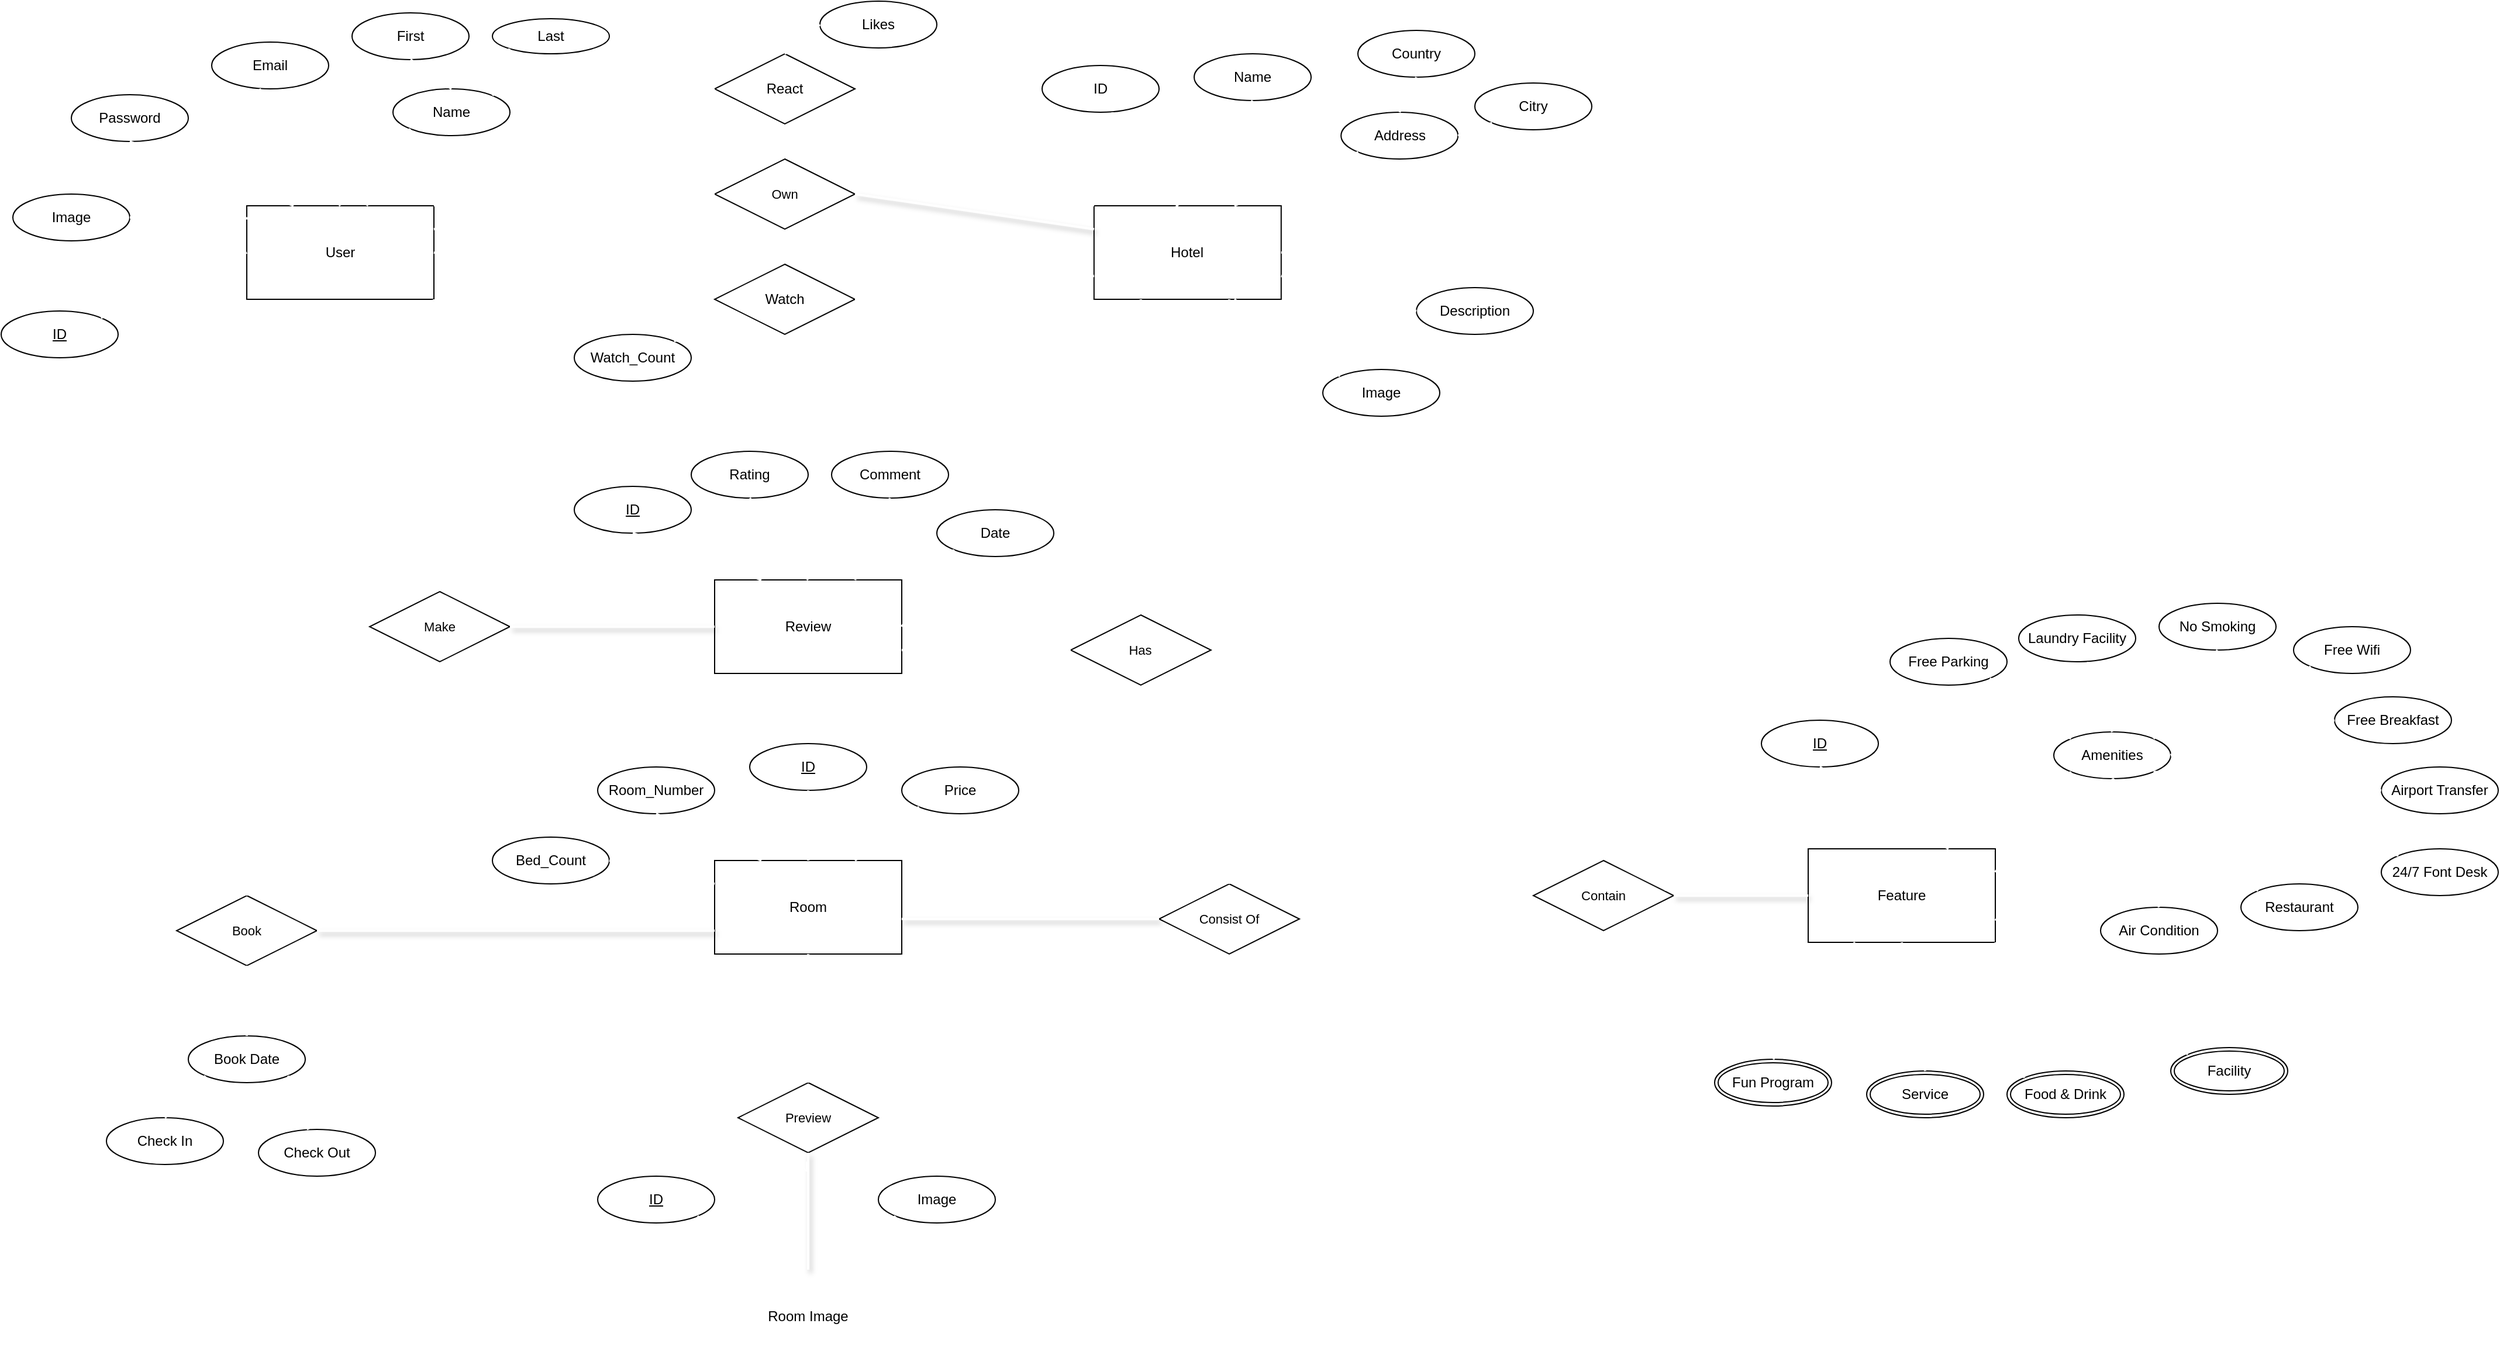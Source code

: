 <mxfile>
    <diagram id="A1F0wB1QJIUUF9iCLyjX" name="Page-1">
        <mxGraphModel dx="2046" dy="571" grid="1" gridSize="10" guides="1" tooltips="1" connect="1" arrows="1" fold="1" page="1" pageScale="1" pageWidth="850" pageHeight="1100" background="none" math="0" shadow="0">
            <root>
                <mxCell id="0"/>
                <mxCell id="1" parent="0"/>
                <mxCell id="2" value="User" style="whiteSpace=wrap;html=1;align=center;" parent="1" vertex="1">
                    <mxGeometry x="200" y="180" width="160" height="80" as="geometry"/>
                </mxCell>
                <mxCell id="3" value="Name" style="ellipse;whiteSpace=wrap;html=1;align=center;" parent="1" vertex="1">
                    <mxGeometry x="325" y="80" width="100" height="40" as="geometry"/>
                </mxCell>
                <mxCell id="4" value="ID" style="ellipse;whiteSpace=wrap;html=1;align=center;fontStyle=4;" parent="1" vertex="1">
                    <mxGeometry x="-10" y="270" width="100" height="40" as="geometry"/>
                </mxCell>
                <mxCell id="8" value="" style="endArrow=none;html=1;rounded=0;entryX=0;entryY=1;entryDx=0;entryDy=0;fillColor=#eeeeee;strokeColor=#FFFFFF;strokeWidth=2;" parent="1" source="2" target="3" edge="1">
                    <mxGeometry relative="1" as="geometry">
                        <mxPoint x="230" y="120" as="sourcePoint"/>
                        <mxPoint x="413.623" y="88.897" as="targetPoint"/>
                    </mxGeometry>
                </mxCell>
                <mxCell id="9" value="First" style="ellipse;whiteSpace=wrap;html=1;align=center;" parent="1" vertex="1">
                    <mxGeometry x="290" y="15" width="100" height="40" as="geometry"/>
                </mxCell>
                <mxCell id="10" value="Last" style="ellipse;whiteSpace=wrap;html=1;align=center;" parent="1" vertex="1">
                    <mxGeometry x="410" y="20" width="100" height="30" as="geometry"/>
                </mxCell>
                <mxCell id="11" value="" style="endArrow=none;html=1;rounded=0;exitX=0.5;exitY=0;exitDx=0;exitDy=0;entryX=0.5;entryY=1;entryDx=0;entryDy=0;strokeColor=#FFFFFF;strokeWidth=2;" parent="1" source="3" target="9" edge="1">
                    <mxGeometry relative="1" as="geometry">
                        <mxPoint x="520" y="140" as="sourcePoint"/>
                        <mxPoint x="428.32" y="49.721" as="targetPoint"/>
                    </mxGeometry>
                </mxCell>
                <mxCell id="12" value="" style="endArrow=none;html=1;rounded=0;exitX=1;exitY=0;exitDx=0;exitDy=0;entryX=0;entryY=1;entryDx=0;entryDy=0;strokeColor=#FFFFFF;strokeWidth=2;" parent="1" source="3" target="10" edge="1">
                    <mxGeometry relative="1" as="geometry">
                        <mxPoint x="520" y="200" as="sourcePoint"/>
                        <mxPoint x="680" y="200" as="targetPoint"/>
                    </mxGeometry>
                </mxCell>
                <mxCell id="13" value="Email" style="ellipse;whiteSpace=wrap;html=1;align=center;" parent="1" vertex="1">
                    <mxGeometry x="170" y="40" width="100" height="40" as="geometry"/>
                </mxCell>
                <mxCell id="15" value="" style="endArrow=none;html=1;rounded=0;exitX=0.408;exitY=1;exitDx=0;exitDy=0;exitPerimeter=0;entryX=0.5;entryY=0;entryDx=0;entryDy=0;fillColor=#f9f7ed;strokeColor=#FFFFFF;strokeWidth=2;" parent="1" source="13" target="2" edge="1">
                    <mxGeometry relative="1" as="geometry">
                        <mxPoint x="260" y="100" as="sourcePoint"/>
                        <mxPoint x="420" y="100" as="targetPoint"/>
                    </mxGeometry>
                </mxCell>
                <mxCell id="16" value="Password" style="ellipse;whiteSpace=wrap;html=1;align=center;" parent="1" vertex="1">
                    <mxGeometry x="50" y="85" width="100" height="40" as="geometry"/>
                </mxCell>
                <mxCell id="17" value="" style="endArrow=none;html=1;rounded=0;exitX=0.5;exitY=1;exitDx=0;exitDy=0;entryX=0.25;entryY=0;entryDx=0;entryDy=0;fillColor=#f9f7ed;strokeColor=#FFFFFF;strokeWidth=2;" parent="1" source="16" target="2" edge="1">
                    <mxGeometry relative="1" as="geometry">
                        <mxPoint x="120" y="120" as="sourcePoint"/>
                        <mxPoint x="280" y="120" as="targetPoint"/>
                    </mxGeometry>
                </mxCell>
                <mxCell id="20" value="Image" style="ellipse;whiteSpace=wrap;html=1;align=center;" parent="1" vertex="1">
                    <mxGeometry y="170" width="100" height="40" as="geometry"/>
                </mxCell>
                <mxCell id="21" value="" style="endArrow=none;html=1;rounded=0;exitX=1;exitY=0.5;exitDx=0;exitDy=0;entryX=0.003;entryY=0.135;entryDx=0;entryDy=0;entryPerimeter=0;strokeWidth=2;fillColor=#f9f7ed;strokeColor=#FFFFFF;" parent="1" source="20" target="2" edge="1">
                    <mxGeometry relative="1" as="geometry">
                        <mxPoint x="50" y="180" as="sourcePoint"/>
                        <mxPoint x="210" y="180" as="targetPoint"/>
                    </mxGeometry>
                </mxCell>
                <mxCell id="23" value="Hotel" style="whiteSpace=wrap;html=1;align=center;" parent="1" vertex="1">
                    <mxGeometry x="924.4" y="180" width="160" height="80" as="geometry"/>
                </mxCell>
                <mxCell id="24" value="ID" style="ellipse;whiteSpace=wrap;html=1;align=center;" parent="1" vertex="1">
                    <mxGeometry x="880" y="60" width="100" height="40" as="geometry"/>
                </mxCell>
                <mxCell id="25" value="Name" style="ellipse;whiteSpace=wrap;html=1;align=center;" parent="1" vertex="1">
                    <mxGeometry x="1010.0" y="50" width="100" height="40" as="geometry"/>
                </mxCell>
                <mxCell id="26" value="Address" style="ellipse;whiteSpace=wrap;html=1;align=center;" parent="1" vertex="1">
                    <mxGeometry x="1135.6" y="100" width="100" height="40" as="geometry"/>
                </mxCell>
                <mxCell id="27" value="Likes" style="ellipse;whiteSpace=wrap;html=1;align=center;" parent="1" vertex="1">
                    <mxGeometry x="690.0" y="5" width="100" height="40" as="geometry"/>
                </mxCell>
                <mxCell id="28" value="Description" style="ellipse;whiteSpace=wrap;html=1;align=center;" parent="1" vertex="1">
                    <mxGeometry x="1200" y="250" width="100" height="40" as="geometry"/>
                </mxCell>
                <mxCell id="29" value="Image" style="ellipse;whiteSpace=wrap;html=1;align=center;" parent="1" vertex="1">
                    <mxGeometry x="1120" y="320" width="100" height="40" as="geometry"/>
                </mxCell>
                <mxCell id="37" value="Country" style="ellipse;whiteSpace=wrap;html=1;align=center;" parent="1" vertex="1">
                    <mxGeometry x="1150" y="30" width="100" height="40" as="geometry"/>
                </mxCell>
                <mxCell id="38" value="Citry" style="ellipse;whiteSpace=wrap;html=1;align=center;" parent="1" vertex="1">
                    <mxGeometry x="1250" y="75" width="100" height="40" as="geometry"/>
                </mxCell>
                <mxCell id="41" value="" style="endArrow=none;html=1;rounded=0;shadow=0;labelBackgroundColor=default;strokeColor=#FFFFFF;fontFamily=Helvetica;fontSize=11;fontColor=default;shape=connector;entryX=0.18;entryY=-0.01;entryDx=0;entryDy=0;entryPerimeter=0;exitX=0.6;exitY=1;exitDx=0;exitDy=0;exitPerimeter=0;strokeWidth=2;" parent="1" source="24" target="23" edge="1">
                    <mxGeometry relative="1" as="geometry">
                        <mxPoint x="890" y="50" as="sourcePoint"/>
                        <mxPoint x="894.4" y="110" as="targetPoint"/>
                    </mxGeometry>
                </mxCell>
                <mxCell id="43" value="" style="endArrow=none;html=1;rounded=0;shadow=0;labelBackgroundColor=default;strokeColor=#FFFFFF;fontFamily=Helvetica;fontSize=11;fontColor=default;shape=connector;entryX=0.44;entryY=0.01;entryDx=0;entryDy=0;entryPerimeter=0;exitX=0.5;exitY=1;exitDx=0;exitDy=0;strokeWidth=2;" parent="1" source="25" target="23" edge="1">
                    <mxGeometry relative="1" as="geometry">
                        <mxPoint x="900.0" y="50" as="sourcePoint"/>
                        <mxPoint x="963.2" y="189.2" as="targetPoint"/>
                    </mxGeometry>
                </mxCell>
                <mxCell id="47" value="" style="endArrow=none;html=1;rounded=0;shadow=0;labelBackgroundColor=default;strokeColor=#FFFFFF;fontFamily=Helvetica;fontSize=11;fontColor=default;shape=connector;entryX=0;entryY=1;entryDx=0;entryDy=0;exitX=0.75;exitY=0;exitDx=0;exitDy=0;strokeWidth=2;" parent="1" source="23" target="26" edge="1">
                    <mxGeometry relative="1" as="geometry">
                        <mxPoint x="1084.4" y="110" as="sourcePoint"/>
                        <mxPoint x="1244.4" y="110" as="targetPoint"/>
                    </mxGeometry>
                </mxCell>
                <mxCell id="50" value="" style="endArrow=none;html=1;rounded=0;shadow=0;labelBackgroundColor=default;strokeColor=#FFFFFF;fontFamily=Helvetica;fontSize=11;fontColor=default;shape=connector;exitX=1;exitY=0.75;exitDx=0;exitDy=0;entryX=0;entryY=0.5;entryDx=0;entryDy=0;strokeWidth=2;" parent="1" source="23" target="28" edge="1">
                    <mxGeometry relative="1" as="geometry">
                        <mxPoint x="1134.4" y="260" as="sourcePoint"/>
                        <mxPoint x="1294.4" y="260" as="targetPoint"/>
                    </mxGeometry>
                </mxCell>
                <mxCell id="51" value="" style="endArrow=none;html=1;rounded=0;shadow=0;labelBackgroundColor=default;strokeColor=#FFFFFF;fontFamily=Helvetica;fontSize=11;fontColor=default;shape=connector;exitX=0.75;exitY=1;exitDx=0;exitDy=0;entryX=0;entryY=0;entryDx=0;entryDy=0;strokeWidth=2;" parent="1" source="23" target="29" edge="1">
                    <mxGeometry relative="1" as="geometry">
                        <mxPoint x="1024.4" y="330" as="sourcePoint"/>
                        <mxPoint x="1184.4" y="330" as="targetPoint"/>
                    </mxGeometry>
                </mxCell>
                <mxCell id="52" value="" style="endArrow=none;html=1;rounded=0;shadow=0;labelBackgroundColor=default;strokeColor=#FFFFFF;fontFamily=Helvetica;fontSize=11;fontColor=default;shape=connector;exitX=0.5;exitY=0;exitDx=0;exitDy=0;entryX=0.5;entryY=1;entryDx=0;entryDy=0;strokeWidth=2;" parent="1" source="26" target="37" edge="1">
                    <mxGeometry relative="1" as="geometry">
                        <mxPoint x="1240" y="60" as="sourcePoint"/>
                        <mxPoint x="1400" y="60" as="targetPoint"/>
                    </mxGeometry>
                </mxCell>
                <mxCell id="53" value="" style="endArrow=none;html=1;rounded=0;shadow=0;labelBackgroundColor=default;strokeColor=#FFFFFF;fontFamily=Helvetica;fontSize=11;fontColor=default;shape=connector;exitX=1;exitY=0.5;exitDx=0;exitDy=0;entryX=0;entryY=1;entryDx=0;entryDy=0;strokeWidth=2;" parent="1" source="26" target="38" edge="1">
                    <mxGeometry relative="1" as="geometry">
                        <mxPoint x="1320" y="130" as="sourcePoint"/>
                        <mxPoint x="1480" y="130" as="targetPoint"/>
                    </mxGeometry>
                </mxCell>
                <mxCell id="54" value="Own" style="shape=rhombus;perimeter=rhombusPerimeter;whiteSpace=wrap;html=1;align=center;fontFamily=Helvetica;fontSize=11;fontColor=default;" parent="1" vertex="1">
                    <mxGeometry x="600.01" y="140" width="120" height="60" as="geometry"/>
                </mxCell>
                <mxCell id="71" value="Review" style="whiteSpace=wrap;html=1;align=center;" parent="1" vertex="1">
                    <mxGeometry x="600" y="500" width="160" height="80" as="geometry"/>
                </mxCell>
                <mxCell id="72" value="Room" style="whiteSpace=wrap;html=1;align=center;" parent="1" vertex="1">
                    <mxGeometry x="600" y="740" width="160" height="80" as="geometry"/>
                </mxCell>
                <mxCell id="73" value="Make" style="shape=rhombus;perimeter=rhombusPerimeter;whiteSpace=wrap;html=1;align=center;fontFamily=Helvetica;fontSize=11;fontColor=default;" parent="1" vertex="1">
                    <mxGeometry x="305" y="510" width="120" height="60" as="geometry"/>
                </mxCell>
                <mxCell id="74" value="Book" style="shape=rhombus;perimeter=rhombusPerimeter;whiteSpace=wrap;html=1;align=center;fontFamily=Helvetica;fontSize=11;fontColor=default;" parent="1" vertex="1">
                    <mxGeometry x="140" y="770" width="120" height="60" as="geometry"/>
                </mxCell>
                <mxCell id="75" value="Has" style="shape=rhombus;perimeter=rhombusPerimeter;whiteSpace=wrap;html=1;align=center;fontFamily=Helvetica;fontSize=11;fontColor=default;" parent="1" vertex="1">
                    <mxGeometry x="904.4" y="530" width="120" height="60" as="geometry"/>
                </mxCell>
                <mxCell id="76" value="Consist Of" style="shape=rhombus;perimeter=rhombusPerimeter;whiteSpace=wrap;html=1;align=center;fontFamily=Helvetica;fontSize=11;fontColor=default;" parent="1" vertex="1">
                    <mxGeometry x="980.0" y="760" width="120" height="60" as="geometry"/>
                </mxCell>
                <mxCell id="77" value="Room Image" style="whiteSpace=wrap;html=1;align=center;strokeColor=#FFFFFF;strokeWidth=1;" parent="1" vertex="1">
                    <mxGeometry x="600" y="1090" width="160" height="80" as="geometry"/>
                </mxCell>
                <mxCell id="78" value="Preview" style="shape=rhombus;perimeter=rhombusPerimeter;whiteSpace=wrap;html=1;align=center;fontFamily=Helvetica;fontSize=11;fontColor=default;" parent="1" vertex="1">
                    <mxGeometry x="620" y="930" width="120" height="60" as="geometry"/>
                </mxCell>
                <mxCell id="79" value="Feature" style="whiteSpace=wrap;html=1;align=center;" parent="1" vertex="1">
                    <mxGeometry x="1535" y="730" width="160" height="80" as="geometry"/>
                </mxCell>
                <mxCell id="80" value="Contain" style="shape=rhombus;perimeter=rhombusPerimeter;whiteSpace=wrap;html=1;align=center;fontFamily=Helvetica;fontSize=11;fontColor=default;" parent="1" vertex="1">
                    <mxGeometry x="1300" y="740" width="120" height="60" as="geometry"/>
                </mxCell>
                <mxCell id="81" value="Rating" style="ellipse;whiteSpace=wrap;html=1;align=center;" parent="1" vertex="1">
                    <mxGeometry x="580" y="390" width="100" height="40" as="geometry"/>
                </mxCell>
                <mxCell id="83" value="" style="endArrow=none;html=1;rounded=0;exitX=0.5;exitY=1;exitDx=0;exitDy=0;entryX=0.5;entryY=0;entryDx=0;entryDy=0;strokeWidth=2;strokeColor=#FFFFFF;" parent="1" source="81" target="71" edge="1">
                    <mxGeometry relative="1" as="geometry">
                        <mxPoint x="650" y="440" as="sourcePoint"/>
                        <mxPoint x="810" y="440" as="targetPoint"/>
                    </mxGeometry>
                </mxCell>
                <mxCell id="84" value="ID" style="ellipse;whiteSpace=wrap;html=1;align=center;fontStyle=4;" parent="1" vertex="1">
                    <mxGeometry x="480" y="420" width="100" height="40" as="geometry"/>
                </mxCell>
                <mxCell id="85" value="" style="endArrow=none;html=1;rounded=0;exitX=0.5;exitY=1;exitDx=0;exitDy=0;entryX=0.25;entryY=0;entryDx=0;entryDy=0;strokeColor=#FFFFFF;strokeWidth=2;" parent="1" source="84" target="71" edge="1">
                    <mxGeometry relative="1" as="geometry">
                        <mxPoint x="530" y="470" as="sourcePoint"/>
                        <mxPoint x="690" y="470" as="targetPoint"/>
                    </mxGeometry>
                </mxCell>
                <mxCell id="86" value="Comment" style="ellipse;whiteSpace=wrap;html=1;align=center;" parent="1" vertex="1">
                    <mxGeometry x="700" y="390" width="100" height="40" as="geometry"/>
                </mxCell>
                <mxCell id="87" value="" style="endArrow=none;html=1;rounded=0;exitX=0.5;exitY=1;exitDx=0;exitDy=0;entryX=0.75;entryY=0;entryDx=0;entryDy=0;strokeColor=#FFFFFF;strokeWidth=2;" parent="1" source="86" target="71" edge="1">
                    <mxGeometry relative="1" as="geometry">
                        <mxPoint x="780" y="460" as="sourcePoint"/>
                        <mxPoint x="940" y="460" as="targetPoint"/>
                    </mxGeometry>
                </mxCell>
                <mxCell id="88" value="Date" style="ellipse;whiteSpace=wrap;html=1;align=center;" parent="1" vertex="1">
                    <mxGeometry x="790" y="440" width="100" height="40" as="geometry"/>
                </mxCell>
                <mxCell id="90" value="" style="endArrow=none;html=1;rounded=0;exitX=1;exitY=0.5;exitDx=0;exitDy=0;entryX=0;entryY=1;entryDx=0;entryDy=0;strokeWidth=2;strokeColor=#FFFFFF;" parent="1" source="71" target="88" edge="1">
                    <mxGeometry relative="1" as="geometry">
                        <mxPoint x="770" y="520" as="sourcePoint"/>
                        <mxPoint x="930" y="520" as="targetPoint"/>
                    </mxGeometry>
                </mxCell>
                <mxCell id="92" value="ID" style="ellipse;whiteSpace=wrap;html=1;align=center;fontStyle=4;" parent="1" vertex="1">
                    <mxGeometry x="630" y="640" width="100" height="40" as="geometry"/>
                </mxCell>
                <mxCell id="93" value="" style="endArrow=none;html=1;rounded=0;exitX=0.5;exitY=1;exitDx=0;exitDy=0;entryX=0.5;entryY=0;entryDx=0;entryDy=0;strokeWidth=2;strokeColor=#FFFFFF;" parent="1" source="92" target="72" edge="1">
                    <mxGeometry relative="1" as="geometry">
                        <mxPoint x="620" y="730" as="sourcePoint"/>
                        <mxPoint x="780" y="730" as="targetPoint"/>
                    </mxGeometry>
                </mxCell>
                <mxCell id="94" value="Room_Number" style="ellipse;whiteSpace=wrap;html=1;align=center;" parent="1" vertex="1">
                    <mxGeometry x="500" y="660" width="100" height="40" as="geometry"/>
                </mxCell>
                <mxCell id="95" value="" style="endArrow=none;html=1;rounded=0;exitX=0.5;exitY=1;exitDx=0;exitDy=0;entryX=0.25;entryY=0;entryDx=0;entryDy=0;strokeWidth=2;strokeColor=#FFFFFF;" parent="1" source="94" target="72" edge="1">
                    <mxGeometry relative="1" as="geometry">
                        <mxPoint x="490" y="730" as="sourcePoint"/>
                        <mxPoint x="650" y="730" as="targetPoint"/>
                    </mxGeometry>
                </mxCell>
                <mxCell id="97" value="Price" style="ellipse;whiteSpace=wrap;html=1;align=center;" parent="1" vertex="1">
                    <mxGeometry x="760" y="660" width="100" height="40" as="geometry"/>
                </mxCell>
                <mxCell id="98" value="" style="endArrow=none;html=1;rounded=0;exitX=0.75;exitY=0;exitDx=0;exitDy=0;entryX=0;entryY=1;entryDx=0;entryDy=0;strokeColor=#FFFFFF;strokeWidth=2;" parent="1" source="72" target="97" edge="1">
                    <mxGeometry relative="1" as="geometry">
                        <mxPoint x="810" y="760" as="sourcePoint"/>
                        <mxPoint x="970" y="760" as="targetPoint"/>
                    </mxGeometry>
                </mxCell>
                <mxCell id="99" value="Bed_Count" style="ellipse;whiteSpace=wrap;html=1;align=center;" parent="1" vertex="1">
                    <mxGeometry x="410" y="720" width="100" height="40" as="geometry"/>
                </mxCell>
                <mxCell id="100" value="" style="endArrow=none;html=1;rounded=0;exitX=1;exitY=0.5;exitDx=0;exitDy=0;entryX=0;entryY=0.25;entryDx=0;entryDy=0;strokeWidth=2;strokeColor=#FFFFFF;" parent="1" source="99" target="72" edge="1">
                    <mxGeometry relative="1" as="geometry">
                        <mxPoint x="450" y="790" as="sourcePoint"/>
                        <mxPoint x="610" y="790" as="targetPoint"/>
                    </mxGeometry>
                </mxCell>
                <mxCell id="101" value="ID" style="ellipse;whiteSpace=wrap;html=1;align=center;fontStyle=4;" parent="1" vertex="1">
                    <mxGeometry x="500.01" y="1010" width="100" height="40" as="geometry"/>
                </mxCell>
                <mxCell id="102" value="" style="endArrow=none;html=1;rounded=0;exitX=1;exitY=1;exitDx=0;exitDy=0;entryX=0.25;entryY=0;entryDx=0;entryDy=0;strokeWidth=2;strokeColor=#FFFFFF;" parent="1" source="101" target="77" edge="1">
                    <mxGeometry relative="1" as="geometry">
                        <mxPoint x="470" y="1080" as="sourcePoint"/>
                        <mxPoint x="630" y="1080" as="targetPoint"/>
                    </mxGeometry>
                </mxCell>
                <mxCell id="103" value="Image" style="ellipse;whiteSpace=wrap;html=1;align=center;" parent="1" vertex="1">
                    <mxGeometry x="740" y="1010" width="100" height="40" as="geometry"/>
                </mxCell>
                <mxCell id="104" value="" style="endArrow=none;html=1;rounded=0;exitX=0;exitY=1;exitDx=0;exitDy=0;entryX=0.75;entryY=0;entryDx=0;entryDy=0;strokeWidth=2;strokeColor=#FFFFFF;" parent="1" source="103" target="77" edge="1">
                    <mxGeometry relative="1" as="geometry">
                        <mxPoint x="510" y="1130" as="sourcePoint"/>
                        <mxPoint x="670" y="1130" as="targetPoint"/>
                    </mxGeometry>
                </mxCell>
                <mxCell id="105" value="Watch_Count" style="ellipse;whiteSpace=wrap;html=1;align=center;" parent="1" vertex="1">
                    <mxGeometry x="480" y="290" width="100" height="40" as="geometry"/>
                </mxCell>
                <mxCell id="106" value="" style="endArrow=none;html=1;rounded=0;shadow=0;sketch=0;exitX=1;exitY=0;exitDx=0;exitDy=0;entryX=0;entryY=1;entryDx=0;entryDy=0;strokeColor=#FFFFFF;strokeWidth=2;" parent="1" source="105" target="187" edge="1">
                    <mxGeometry relative="1" as="geometry">
                        <mxPoint x="790" y="120" as="sourcePoint"/>
                        <mxPoint x="950" y="120" as="targetPoint"/>
                    </mxGeometry>
                </mxCell>
                <mxCell id="107" value="ID" style="ellipse;whiteSpace=wrap;html=1;align=center;fontStyle=4;" parent="1" vertex="1">
                    <mxGeometry x="1495" y="620" width="100" height="40" as="geometry"/>
                </mxCell>
                <mxCell id="108" value="" style="endArrow=none;html=1;rounded=0;shadow=0;sketch=0;entryX=0.5;entryY=1;entryDx=0;entryDy=0;exitX=0.75;exitY=0;exitDx=0;exitDy=0;strokeWidth=2;strokeColor=#FFFFFF;" parent="1" source="79" target="107" edge="1">
                    <mxGeometry relative="1" as="geometry">
                        <mxPoint x="1605" y="770" as="sourcePoint"/>
                        <mxPoint x="1765" y="770" as="targetPoint"/>
                    </mxGeometry>
                </mxCell>
                <mxCell id="109" value="Amenities" style="ellipse;whiteSpace=wrap;html=1;align=center;" parent="1" vertex="1">
                    <mxGeometry x="1745" y="630" width="100" height="40" as="geometry"/>
                </mxCell>
                <mxCell id="110" value="" style="endArrow=none;html=1;rounded=0;shadow=0;sketch=0;exitX=1;exitY=0.25;exitDx=0;exitDy=0;entryX=0;entryY=1;entryDx=0;entryDy=0;strokeColor=#FFFFFF;strokeWidth=2;" parent="1" source="79" target="109" edge="1">
                    <mxGeometry relative="1" as="geometry">
                        <mxPoint x="1715" y="830" as="sourcePoint"/>
                        <mxPoint x="1875" y="830" as="targetPoint"/>
                    </mxGeometry>
                </mxCell>
                <mxCell id="111" value="Free Parking" style="ellipse;whiteSpace=wrap;html=1;align=center;" parent="1" vertex="1">
                    <mxGeometry x="1605" y="550" width="100" height="40" as="geometry"/>
                </mxCell>
                <mxCell id="112" value="Laundry Facility" style="ellipse;whiteSpace=wrap;html=1;align=center;" parent="1" vertex="1">
                    <mxGeometry x="1715" y="530" width="100" height="40" as="geometry"/>
                </mxCell>
                <mxCell id="113" value="Free Wifi" style="ellipse;whiteSpace=wrap;html=1;align=center;" parent="1" vertex="1">
                    <mxGeometry x="1950" y="540" width="100" height="40" as="geometry"/>
                </mxCell>
                <mxCell id="114" value="Airport Transfer" style="ellipse;whiteSpace=wrap;html=1;align=center;" parent="1" vertex="1">
                    <mxGeometry x="2025" y="660" width="100" height="40" as="geometry"/>
                </mxCell>
                <mxCell id="115" value="Restaurant" style="ellipse;whiteSpace=wrap;html=1;align=center;" parent="1" vertex="1">
                    <mxGeometry x="1905" y="760" width="100" height="40" as="geometry"/>
                </mxCell>
                <mxCell id="116" value="Air Condition" style="ellipse;whiteSpace=wrap;html=1;align=center;" parent="1" vertex="1">
                    <mxGeometry x="1785" y="780" width="100" height="40" as="geometry"/>
                </mxCell>
                <mxCell id="117" value="Free Breakfast" style="ellipse;whiteSpace=wrap;html=1;align=center;" parent="1" vertex="1">
                    <mxGeometry x="1985" y="600" width="100" height="40" as="geometry"/>
                </mxCell>
                <mxCell id="118" value="24/7 Font Desk" style="ellipse;whiteSpace=wrap;html=1;align=center;" parent="1" vertex="1">
                    <mxGeometry x="2025" y="730" width="100" height="40" as="geometry"/>
                </mxCell>
                <mxCell id="119" value="No Smoking" style="ellipse;whiteSpace=wrap;html=1;align=center;" parent="1" vertex="1">
                    <mxGeometry x="1835" y="520" width="100" height="40" as="geometry"/>
                </mxCell>
                <mxCell id="120" value="" style="endArrow=none;html=1;rounded=0;shadow=0;sketch=0;entryX=0;entryY=0;entryDx=0;entryDy=0;exitX=1;exitY=1;exitDx=0;exitDy=0;strokeWidth=2;strokeColor=#FFFFFF;" parent="1" source="111" target="109" edge="1">
                    <mxGeometry relative="1" as="geometry">
                        <mxPoint x="1675" y="590" as="sourcePoint"/>
                        <mxPoint x="1785" y="630" as="targetPoint"/>
                    </mxGeometry>
                </mxCell>
                <mxCell id="121" value="" style="endArrow=none;html=1;rounded=0;shadow=0;sketch=0;exitX=0.584;exitY=1.01;exitDx=0;exitDy=0;exitPerimeter=0;entryX=0.5;entryY=0;entryDx=0;entryDy=0;strokeWidth=2;strokeColor=#FFFFFF;" parent="1" source="112" target="109" edge="1">
                    <mxGeometry relative="1" as="geometry">
                        <mxPoint x="1775" y="600" as="sourcePoint"/>
                        <mxPoint x="1935" y="600" as="targetPoint"/>
                    </mxGeometry>
                </mxCell>
                <mxCell id="122" value="" style="endArrow=none;html=1;rounded=0;shadow=0;sketch=0;exitX=0.5;exitY=1;exitDx=0;exitDy=0;entryX=1;entryY=0;entryDx=0;entryDy=0;strokeWidth=2;strokeColor=#FFFFFF;" parent="1" source="119" target="109" edge="1">
                    <mxGeometry relative="1" as="geometry">
                        <mxPoint x="1815" y="600" as="sourcePoint"/>
                        <mxPoint x="1975" y="600" as="targetPoint"/>
                    </mxGeometry>
                </mxCell>
                <mxCell id="123" value="" style="endArrow=none;html=1;rounded=0;shadow=0;sketch=0;entryX=0;entryY=1;entryDx=0;entryDy=0;exitX=1;exitY=0.5;exitDx=0;exitDy=0;strokeWidth=2;strokeColor=#FFFFFF;" parent="1" source="109" target="113" edge="1">
                    <mxGeometry relative="1" as="geometry">
                        <mxPoint x="1805" y="610" as="sourcePoint"/>
                        <mxPoint x="1965" y="610" as="targetPoint"/>
                    </mxGeometry>
                </mxCell>
                <mxCell id="124" value="" style="endArrow=none;html=1;rounded=0;shadow=0;sketch=0;entryX=0;entryY=0.5;entryDx=0;entryDy=0;exitX=1;exitY=0.5;exitDx=0;exitDy=0;strokeWidth=2;strokeColor=#FFFFFF;" parent="1" source="109" target="117" edge="1">
                    <mxGeometry relative="1" as="geometry">
                        <mxPoint x="1845" y="650" as="sourcePoint"/>
                        <mxPoint x="1955" y="700" as="targetPoint"/>
                    </mxGeometry>
                </mxCell>
                <mxCell id="125" value="" style="endArrow=none;html=1;rounded=0;shadow=0;sketch=0;entryX=0;entryY=0.5;entryDx=0;entryDy=0;exitX=1;exitY=1;exitDx=0;exitDy=0;strokeColor=#FFFFFF;strokeWidth=2;" parent="1" source="109" target="114" edge="1">
                    <mxGeometry relative="1" as="geometry">
                        <mxPoint x="1845" y="700" as="sourcePoint"/>
                        <mxPoint x="2005" y="700" as="targetPoint"/>
                    </mxGeometry>
                </mxCell>
                <mxCell id="126" value="" style="endArrow=none;html=1;rounded=0;shadow=0;sketch=0;exitX=1;exitY=1;exitDx=0;exitDy=0;entryX=0;entryY=0;entryDx=0;entryDy=0;strokeWidth=2;strokeColor=#FFFFFF;" parent="1" source="109" target="118" edge="1">
                    <mxGeometry relative="1" as="geometry">
                        <mxPoint x="1875" y="710" as="sourcePoint"/>
                        <mxPoint x="2035" y="710" as="targetPoint"/>
                    </mxGeometry>
                </mxCell>
                <mxCell id="127" value="" style="endArrow=none;html=1;rounded=0;shadow=0;sketch=0;entryX=0;entryY=0;entryDx=0;entryDy=0;exitX=0.5;exitY=1;exitDx=0;exitDy=0;strokeWidth=2;strokeColor=#FFFFFF;" parent="1" source="109" target="115" edge="1">
                    <mxGeometry relative="1" as="geometry">
                        <mxPoint x="1755" y="720" as="sourcePoint"/>
                        <mxPoint x="1915" y="720" as="targetPoint"/>
                    </mxGeometry>
                </mxCell>
                <mxCell id="128" value="" style="endArrow=none;html=1;rounded=0;shadow=0;sketch=0;entryX=0.5;entryY=1;entryDx=0;entryDy=0;exitX=0.5;exitY=0;exitDx=0;exitDy=0;strokeColor=#FFFFFF;strokeWidth=2;" parent="1" source="116" target="109" edge="1">
                    <mxGeometry relative="1" as="geometry">
                        <mxPoint x="1605" y="770" as="sourcePoint"/>
                        <mxPoint x="1765" y="770" as="targetPoint"/>
                    </mxGeometry>
                </mxCell>
                <mxCell id="129" value="Food &amp;amp; Drink" style="ellipse;shape=doubleEllipse;margin=3;whiteSpace=wrap;html=1;align=center;" parent="1" vertex="1">
                    <mxGeometry x="1705" y="920" width="100" height="40" as="geometry"/>
                </mxCell>
                <mxCell id="130" value="" style="endArrow=none;html=1;rounded=0;shadow=0;sketch=0;entryX=0;entryY=0;entryDx=0;entryDy=0;exitX=1;exitY=1;exitDx=0;exitDy=0;strokeWidth=2;strokeColor=#FFFFFF;" parent="1" source="79" target="129" edge="1">
                    <mxGeometry relative="1" as="geometry">
                        <mxPoint x="1605" y="770" as="sourcePoint"/>
                        <mxPoint x="1765" y="770" as="targetPoint"/>
                    </mxGeometry>
                </mxCell>
                <mxCell id="131" value="Service" style="ellipse;shape=doubleEllipse;margin=3;whiteSpace=wrap;html=1;align=center;" parent="1" vertex="1">
                    <mxGeometry x="1585" y="920" width="100" height="40" as="geometry"/>
                </mxCell>
                <mxCell id="132" value="Fun Program" style="ellipse;shape=doubleEllipse;margin=3;whiteSpace=wrap;html=1;align=center;" parent="1" vertex="1">
                    <mxGeometry x="1455" y="910" width="100" height="40" as="geometry"/>
                </mxCell>
                <mxCell id="133" value="Facility" style="ellipse;shape=doubleEllipse;margin=3;whiteSpace=wrap;html=1;align=center;" parent="1" vertex="1">
                    <mxGeometry x="1845" y="900" width="100" height="40" as="geometry"/>
                </mxCell>
                <mxCell id="135" value="" style="endArrow=none;html=1;rounded=0;shadow=0;sketch=0;entryX=0.25;entryY=1;entryDx=0;entryDy=0;exitX=0.5;exitY=0;exitDx=0;exitDy=0;strokeWidth=2;strokeColor=#FFFFFF;" parent="1" source="132" target="79" edge="1">
                    <mxGeometry relative="1" as="geometry">
                        <mxPoint x="1425" y="850" as="sourcePoint"/>
                        <mxPoint x="1585" y="850" as="targetPoint"/>
                    </mxGeometry>
                </mxCell>
                <mxCell id="136" value="" style="endArrow=none;html=1;rounded=0;shadow=0;entryX=0.5;entryY=1;entryDx=0;entryDy=0;exitX=0.5;exitY=0;exitDx=0;exitDy=0;strokeWidth=2;strokeColor=#FFFFFF;" parent="1" source="131" target="79" edge="1">
                    <mxGeometry relative="1" as="geometry">
                        <mxPoint x="1535" y="880" as="sourcePoint"/>
                        <mxPoint x="1695" y="880" as="targetPoint"/>
                    </mxGeometry>
                </mxCell>
                <mxCell id="137" value="" style="endArrow=none;html=1;rounded=0;shadow=0;sketch=0;exitX=1;exitY=0.75;exitDx=0;exitDy=0;entryX=0;entryY=0;entryDx=0;entryDy=0;strokeWidth=2;strokeColor=#FFFFFF;" parent="1" source="79" target="133" edge="1">
                    <mxGeometry relative="1" as="geometry">
                        <mxPoint x="1755" y="840" as="sourcePoint"/>
                        <mxPoint x="1915" y="840" as="targetPoint"/>
                    </mxGeometry>
                </mxCell>
                <mxCell id="146" value="" style="endArrow=none;html=1;rounded=0;dashed=1;dashPattern=1 2;shadow=0;sketch=0;exitX=1;exitY=0.25;exitDx=0;exitDy=0;entryX=0;entryY=0.5;entryDx=0;entryDy=0;strokeColor=#FFFFFF;strokeWidth=2;" parent="1" source="2" target="54" edge="1">
                    <mxGeometry relative="1" as="geometry">
                        <mxPoint x="420" y="199.5" as="sourcePoint"/>
                        <mxPoint x="580" y="199.5" as="targetPoint"/>
                    </mxGeometry>
                </mxCell>
                <mxCell id="147" value="1" style="resizable=0;html=1;align=right;verticalAlign=bottom;fontColor=#FFFFFF;" parent="146" connectable="0" vertex="1">
                    <mxGeometry x="1" relative="1" as="geometry"/>
                </mxCell>
                <mxCell id="150" value="" style="endArrow=none;html=1;rounded=0;shadow=1;sketch=0;exitX=1;exitY=0.5;exitDx=0;exitDy=0;entryX=0;entryY=0.25;entryDx=0;entryDy=0;strokeColor=#FFFFFF;strokeWidth=2;" parent="1" target="23" edge="1" source="54">
                    <mxGeometry relative="1" as="geometry">
                        <mxPoint x="730" y="199.5" as="sourcePoint"/>
                        <mxPoint x="920" y="190" as="targetPoint"/>
                    </mxGeometry>
                </mxCell>
                <mxCell id="151" value="N" style="resizable=0;html=1;align=right;verticalAlign=bottom;fontColor=#FFFFFF;" parent="150" connectable="0" vertex="1">
                    <mxGeometry x="1" relative="1" as="geometry">
                        <mxPoint x="-195" y="-30" as="offset"/>
                    </mxGeometry>
                </mxCell>
                <mxCell id="152" value="" style="endArrow=none;html=1;rounded=0;shadow=1;sketch=0;exitX=1;exitY=0.5;exitDx=0;exitDy=0;entryX=0;entryY=0.5;entryDx=0;entryDy=0;strokeWidth=2;strokeColor=#FFFFFF;" parent="1" source="73" target="71" edge="1">
                    <mxGeometry relative="1" as="geometry">
                        <mxPoint x="430" y="530" as="sourcePoint"/>
                        <mxPoint x="590" y="530" as="targetPoint"/>
                    </mxGeometry>
                </mxCell>
                <mxCell id="153" value="N" style="resizable=0;html=1;align=right;verticalAlign=bottom;fontColor=#FFFFFF;" parent="152" connectable="0" vertex="1">
                    <mxGeometry x="1" relative="1" as="geometry">
                        <mxPoint x="-175" as="offset"/>
                    </mxGeometry>
                </mxCell>
                <mxCell id="154" value="" style="endArrow=none;html=1;rounded=0;dashed=1;dashPattern=1 2;shadow=0;sketch=0;entryX=0;entryY=1;entryDx=0;entryDy=0;exitX=0.5;exitY=0;exitDx=0;exitDy=0;strokeWidth=2;strokeColor=#FFFFFF;" parent="1" source="74" target="2" edge="1">
                    <mxGeometry relative="1" as="geometry">
                        <mxPoint x="140" y="610" as="sourcePoint"/>
                        <mxPoint x="300" y="610" as="targetPoint"/>
                    </mxGeometry>
                </mxCell>
                <mxCell id="155" value="1" style="resizable=0;html=1;align=right;verticalAlign=bottom;fontColor=#FFFFFF;" parent="154" connectable="0" vertex="1">
                    <mxGeometry x="1" relative="1" as="geometry">
                        <mxPoint x="-10" y="500" as="offset"/>
                    </mxGeometry>
                </mxCell>
                <mxCell id="158" value="" style="endArrow=none;html=1;rounded=0;shadow=1;sketch=0;exitX=1;exitY=0.5;exitDx=0;exitDy=0;entryX=0;entryY=0.75;entryDx=0;entryDy=0;strokeWidth=2;strokeColor=#FFFFFF;" parent="1" source="74" target="72" edge="1">
                    <mxGeometry relative="1" as="geometry">
                        <mxPoint x="310" y="810" as="sourcePoint"/>
                        <mxPoint x="470" y="810" as="targetPoint"/>
                    </mxGeometry>
                </mxCell>
                <mxCell id="159" value="N" style="resizable=0;html=1;align=right;verticalAlign=bottom;fontColor=#FFFFFF;" parent="158" connectable="0" vertex="1">
                    <mxGeometry x="1" relative="1" as="geometry">
                        <mxPoint x="-320" as="offset"/>
                    </mxGeometry>
                </mxCell>
                <mxCell id="160" value="" style="endArrow=none;html=1;rounded=0;dashed=1;dashPattern=1 2;shadow=0;sketch=0;exitX=0.25;exitY=1;exitDx=0;exitDy=0;entryX=0.5;entryY=0;entryDx=0;entryDy=0;strokeWidth=2;strokeColor=#FFFFFF;" parent="1" source="23" target="75" edge="1">
                    <mxGeometry relative="1" as="geometry">
                        <mxPoint x="940" y="390" as="sourcePoint"/>
                        <mxPoint x="1100" y="390" as="targetPoint"/>
                    </mxGeometry>
                </mxCell>
                <mxCell id="161" value="1" style="resizable=0;html=1;align=right;verticalAlign=bottom;fontColor=#FFFFFF;" parent="160" connectable="0" vertex="1">
                    <mxGeometry x="1" relative="1" as="geometry"/>
                </mxCell>
                <mxCell id="162" value="" style="endArrow=none;html=1;rounded=0;shadow=0;sketch=0;exitX=1;exitY=0.75;exitDx=0;exitDy=0;entryX=0;entryY=0.5;entryDx=0;entryDy=0;strokeWidth=2;strokeColor=#FFFFFF;" parent="1" source="71" target="75" edge="1">
                    <mxGeometry relative="1" as="geometry">
                        <mxPoint x="770" y="550" as="sourcePoint"/>
                        <mxPoint x="930" y="550" as="targetPoint"/>
                    </mxGeometry>
                </mxCell>
                <mxCell id="163" value="N" style="resizable=0;html=1;align=right;verticalAlign=bottom;fontColor=#FFFFFF;" parent="162" connectable="0" vertex="1">
                    <mxGeometry x="1" relative="1" as="geometry"/>
                </mxCell>
                <mxCell id="164" value="" style="endArrow=none;html=1;rounded=0;dashed=1;dashPattern=1 2;shadow=0;sketch=0;entryX=0.5;entryY=0;entryDx=0;entryDy=0;strokeWidth=2;strokeColor=#FFFFFF;" parent="1" target="76" edge="1">
                    <mxGeometry relative="1" as="geometry">
                        <mxPoint x="1040" y="260" as="sourcePoint"/>
                        <mxPoint x="1190" y="670" as="targetPoint"/>
                    </mxGeometry>
                </mxCell>
                <mxCell id="165" value="1" style="resizable=0;html=1;align=right;verticalAlign=bottom;fontColor=#FFFFFF;" parent="164" connectable="0" vertex="1">
                    <mxGeometry x="1" relative="1" as="geometry"/>
                </mxCell>
                <mxCell id="166" value="" style="endArrow=none;html=1;rounded=0;shadow=1;sketch=0;entryX=0;entryY=0.5;entryDx=0;entryDy=0;strokeWidth=2;strokeColor=#FFFFFF;" parent="1" target="76" edge="1">
                    <mxGeometry relative="1" as="geometry">
                        <mxPoint x="760" y="790" as="sourcePoint"/>
                        <mxPoint x="960" y="790" as="targetPoint"/>
                    </mxGeometry>
                </mxCell>
                <mxCell id="167" value="N" style="resizable=0;html=1;align=right;verticalAlign=bottom;fontColor=#FFFFFF;" parent="166" connectable="0" vertex="1">
                    <mxGeometry x="1" relative="1" as="geometry"/>
                </mxCell>
                <mxCell id="170" value="" style="endArrow=none;html=1;rounded=0;dashed=1;dashPattern=1 2;shadow=0;sketch=0;entryX=0.5;entryY=0;entryDx=0;entryDy=0;exitX=0.5;exitY=1;exitDx=0;exitDy=0;strokeWidth=2;strokeColor=#FFFFFF;" parent="1" source="72" target="78" edge="1">
                    <mxGeometry relative="1" as="geometry">
                        <mxPoint x="570" y="860" as="sourcePoint"/>
                        <mxPoint x="730" y="860" as="targetPoint"/>
                    </mxGeometry>
                </mxCell>
                <mxCell id="171" value="1" style="resizable=0;html=1;align=right;verticalAlign=bottom;fontColor=#FFFFFF;" parent="170" connectable="0" vertex="1">
                    <mxGeometry x="1" relative="1" as="geometry"/>
                </mxCell>
                <mxCell id="172" value="" style="endArrow=none;html=1;rounded=0;shadow=1;sketch=0;exitX=0.5;exitY=0;exitDx=0;exitDy=0;strokeWidth=2;strokeColor=#FFFFFF;entryX=0.5;entryY=1;entryDx=0;entryDy=0;" parent="1" source="77" target="78" edge="1">
                    <mxGeometry relative="1" as="geometry">
                        <mxPoint x="610" y="1030" as="sourcePoint"/>
                        <mxPoint x="680" y="990" as="targetPoint"/>
                    </mxGeometry>
                </mxCell>
                <mxCell id="173" value="N" style="resizable=0;html=1;align=right;verticalAlign=bottom;fontColor=#FFFFFF;" parent="172" connectable="0" vertex="1">
                    <mxGeometry x="1" relative="1" as="geometry">
                        <mxPoint y="20" as="offset"/>
                    </mxGeometry>
                </mxCell>
                <mxCell id="176" value="" style="endArrow=none;html=1;rounded=0;dashed=1;dashPattern=1 2;shadow=0;sketch=0;exitX=1;exitY=0.5;exitDx=0;exitDy=0;entryX=0.5;entryY=0;entryDx=0;entryDy=0;strokeWidth=2;strokeColor=#FFFFFF;" parent="1" source="23" target="80" edge="1">
                    <mxGeometry relative="1" as="geometry">
                        <mxPoint x="1290" y="220" as="sourcePoint"/>
                        <mxPoint x="1610" y="220" as="targetPoint"/>
                        <Array as="points">
                            <mxPoint x="1360" y="220"/>
                        </Array>
                    </mxGeometry>
                </mxCell>
                <mxCell id="177" value="1" style="resizable=0;html=1;align=right;verticalAlign=bottom;fontColor=#FFFFFF;" parent="176" connectable="0" vertex="1">
                    <mxGeometry x="1" relative="1" as="geometry"/>
                </mxCell>
                <mxCell id="178" value="" style="endArrow=none;html=1;rounded=0;shadow=1;sketch=0;entryX=1;entryY=0.5;entryDx=0;entryDy=0;exitX=0;exitY=0.5;exitDx=0;exitDy=0;strokeWidth=2;strokeColor=#FFFFFF;" parent="1" source="79" target="80" edge="1">
                    <mxGeometry relative="1" as="geometry">
                        <mxPoint x="1480" y="720" as="sourcePoint"/>
                        <mxPoint x="1640" y="720" as="targetPoint"/>
                    </mxGeometry>
                </mxCell>
                <mxCell id="179" value="N" style="resizable=0;html=1;align=right;verticalAlign=bottom;fontColor=#FFFFFF;" parent="178" connectable="0" vertex="1">
                    <mxGeometry x="1" relative="1" as="geometry"/>
                </mxCell>
                <mxCell id="181" value="Book Date" style="ellipse;whiteSpace=wrap;html=1;align=center;" parent="1" vertex="1">
                    <mxGeometry x="150" y="890" width="100" height="40" as="geometry"/>
                </mxCell>
                <mxCell id="182" value="Check Out" style="ellipse;whiteSpace=wrap;html=1;align=center;" parent="1" vertex="1">
                    <mxGeometry x="210" y="970" width="100" height="40" as="geometry"/>
                </mxCell>
                <mxCell id="183" value="Check In" style="ellipse;whiteSpace=wrap;html=1;align=center;" parent="1" vertex="1">
                    <mxGeometry x="80" y="960" width="100" height="40" as="geometry"/>
                </mxCell>
                <mxCell id="184" value="" style="endArrow=none;html=1;rounded=0;exitX=0.5;exitY=1;exitDx=0;exitDy=0;entryX=0.5;entryY=0;entryDx=0;entryDy=0;strokeWidth=2;strokeColor=#FFFFFF;" parent="1" source="74" target="181" edge="1">
                    <mxGeometry relative="1" as="geometry">
                        <mxPoint x="500" y="850" as="sourcePoint"/>
                        <mxPoint x="660" y="850" as="targetPoint"/>
                    </mxGeometry>
                </mxCell>
                <mxCell id="185" value="" style="endArrow=none;html=1;rounded=0;entryX=0;entryY=1;entryDx=0;entryDy=0;exitX=0.5;exitY=0;exitDx=0;exitDy=0;strokeWidth=2;strokeColor=#FFFFFF;" parent="1" source="183" target="181" edge="1">
                    <mxGeometry relative="1" as="geometry">
                        <mxPoint y="940" as="sourcePoint"/>
                        <mxPoint x="160" y="940" as="targetPoint"/>
                    </mxGeometry>
                </mxCell>
                <mxCell id="186" value="" style="endArrow=none;html=1;rounded=0;exitX=1;exitY=1;exitDx=0;exitDy=0;strokeWidth=2;strokeColor=#FFFFFF;" parent="1" source="181" target="182" edge="1">
                    <mxGeometry relative="1" as="geometry">
                        <mxPoint x="290" y="930" as="sourcePoint"/>
                        <mxPoint x="450" y="930" as="targetPoint"/>
                    </mxGeometry>
                </mxCell>
                <mxCell id="187" value="Watch" style="shape=rhombus;perimeter=rhombusPerimeter;whiteSpace=wrap;html=1;align=center;" vertex="1" parent="1">
                    <mxGeometry x="600" y="230" width="120" height="60" as="geometry"/>
                </mxCell>
                <mxCell id="192" value="" style="endArrow=none;html=1;rounded=0;dashed=1;dashPattern=1 2;strokeColor=#FFFFFF;strokeWidth=2;exitX=1;exitY=0.5;exitDx=0;exitDy=0;entryX=0;entryY=0.5;entryDx=0;entryDy=0;" edge="1" parent="1" source="2" target="187">
                    <mxGeometry relative="1" as="geometry">
                        <mxPoint x="410" y="220" as="sourcePoint"/>
                        <mxPoint x="570" y="220" as="targetPoint"/>
                    </mxGeometry>
                </mxCell>
                <mxCell id="195" value="N" style="resizable=0;html=1;align=right;verticalAlign=bottom;fontColor=#FFFFFF;" connectable="0" vertex="1" parent="1">
                    <mxGeometry x="600" y="240" as="geometry">
                        <mxPoint x="2" y="18" as="offset"/>
                    </mxGeometry>
                </mxCell>
                <mxCell id="199" value="" style="endArrow=none;html=1;rounded=0;dashed=1;dashPattern=1 2;strokeColor=#FFFFFF;strokeWidth=2;entryX=1;entryY=0.5;entryDx=0;entryDy=0;exitX=0;exitY=0.75;exitDx=0;exitDy=0;" edge="1" parent="1" source="23" target="187">
                    <mxGeometry relative="1" as="geometry">
                        <mxPoint x="740" y="280" as="sourcePoint"/>
                        <mxPoint x="900" y="280" as="targetPoint"/>
                    </mxGeometry>
                </mxCell>
                <mxCell id="201" value="N" style="resizable=0;html=1;align=right;verticalAlign=bottom;fontColor=#FFFFFF;" connectable="0" vertex="1" parent="1">
                    <mxGeometry x="740" y="250" as="geometry">
                        <mxPoint x="-6" y="8" as="offset"/>
                    </mxGeometry>
                </mxCell>
                <mxCell id="202" value="" style="endArrow=none;html=1;rounded=0;exitX=1;exitY=0;exitDx=0;exitDy=0;entryX=0;entryY=0.5;entryDx=0;entryDy=0;strokeWidth=2;fillColor=#f9f7ed;strokeColor=#FFFFFF;" edge="1" parent="1" source="4" target="2">
                    <mxGeometry relative="1" as="geometry">
                        <mxPoint x="110" y="230" as="sourcePoint"/>
                        <mxPoint x="175.125" y="276.658" as="targetPoint"/>
                    </mxGeometry>
                </mxCell>
                <mxCell id="203" value="React" style="shape=rhombus;perimeter=rhombusPerimeter;whiteSpace=wrap;html=1;align=center;" vertex="1" parent="1">
                    <mxGeometry x="600.01" y="50" width="120" height="60" as="geometry"/>
                </mxCell>
                <mxCell id="204" value="" style="endArrow=none;html=1;rounded=0;dashed=1;dashPattern=1 2;strokeColor=#FFFFFF;strokeWidth=2;entryX=0;entryY=0.5;entryDx=0;entryDy=0;exitX=1;exitY=0;exitDx=0;exitDy=0;" edge="1" parent="1" source="2" target="203">
                    <mxGeometry relative="1" as="geometry">
                        <mxPoint x="420" y="130" as="sourcePoint"/>
                        <mxPoint x="580" y="130" as="targetPoint"/>
                    </mxGeometry>
                </mxCell>
                <mxCell id="206" value="N" style="resizable=0;html=1;align=right;verticalAlign=bottom;fontColor=#FFFFFF;" connectable="0" vertex="1" parent="1">
                    <mxGeometry x="590.01" y="55" as="geometry">
                        <mxPoint x="4" y="23" as="offset"/>
                    </mxGeometry>
                </mxCell>
                <mxCell id="207" value="" style="endArrow=none;html=1;rounded=0;dashed=1;dashPattern=1 2;strokeColor=#FFFFFF;strokeWidth=2;entryX=1;entryY=0.5;entryDx=0;entryDy=0;exitX=0;exitY=0;exitDx=0;exitDy=0;" edge="1" parent="1" source="23" target="203">
                    <mxGeometry relative="1" as="geometry">
                        <mxPoint x="720" y="110" as="sourcePoint"/>
                        <mxPoint x="880" y="110" as="targetPoint"/>
                    </mxGeometry>
                </mxCell>
                <mxCell id="209" value="N" style="resizable=0;html=1;align=right;verticalAlign=bottom;fontColor=#FFFFFF;" connectable="0" vertex="1" parent="1">
                    <mxGeometry x="730.01" y="60" as="geometry">
                        <mxPoint x="3" y="18" as="offset"/>
                    </mxGeometry>
                </mxCell>
                <mxCell id="210" value="" style="endArrow=none;html=1;rounded=0;strokeColor=#FFFFFF;strokeWidth=2;entryX=0;entryY=0.5;entryDx=0;entryDy=0;exitX=0.5;exitY=0;exitDx=0;exitDy=0;" edge="1" parent="1" source="203" target="27">
                    <mxGeometry relative="1" as="geometry">
                        <mxPoint x="520" y="34.5" as="sourcePoint"/>
                        <mxPoint x="680" y="34.5" as="targetPoint"/>
                    </mxGeometry>
                </mxCell>
                <mxCell id="211" value="" style="endArrow=none;html=1;rounded=0;dashed=1;dashPattern=1 2;strokeColor=#FFFFFF;strokeWidth=2;entryX=0.5;entryY=0;entryDx=0;entryDy=0;exitX=1;exitY=1;exitDx=0;exitDy=0;" edge="1" parent="1" source="2" target="73">
                    <mxGeometry relative="1" as="geometry">
                        <mxPoint x="270" y="400" as="sourcePoint"/>
                        <mxPoint x="430" y="400" as="targetPoint"/>
                    </mxGeometry>
                </mxCell>
                <mxCell id="213" value="1" style="resizable=0;html=1;align=right;verticalAlign=bottom;fontColor=#FFFFFF;" connectable="0" vertex="1" parent="1">
                    <mxGeometry x="330" y="490" as="geometry">
                        <mxPoint x="32" y="14" as="offset"/>
                    </mxGeometry>
                </mxCell>
            </root>
        </mxGraphModel>
    </diagram>
</mxfile>